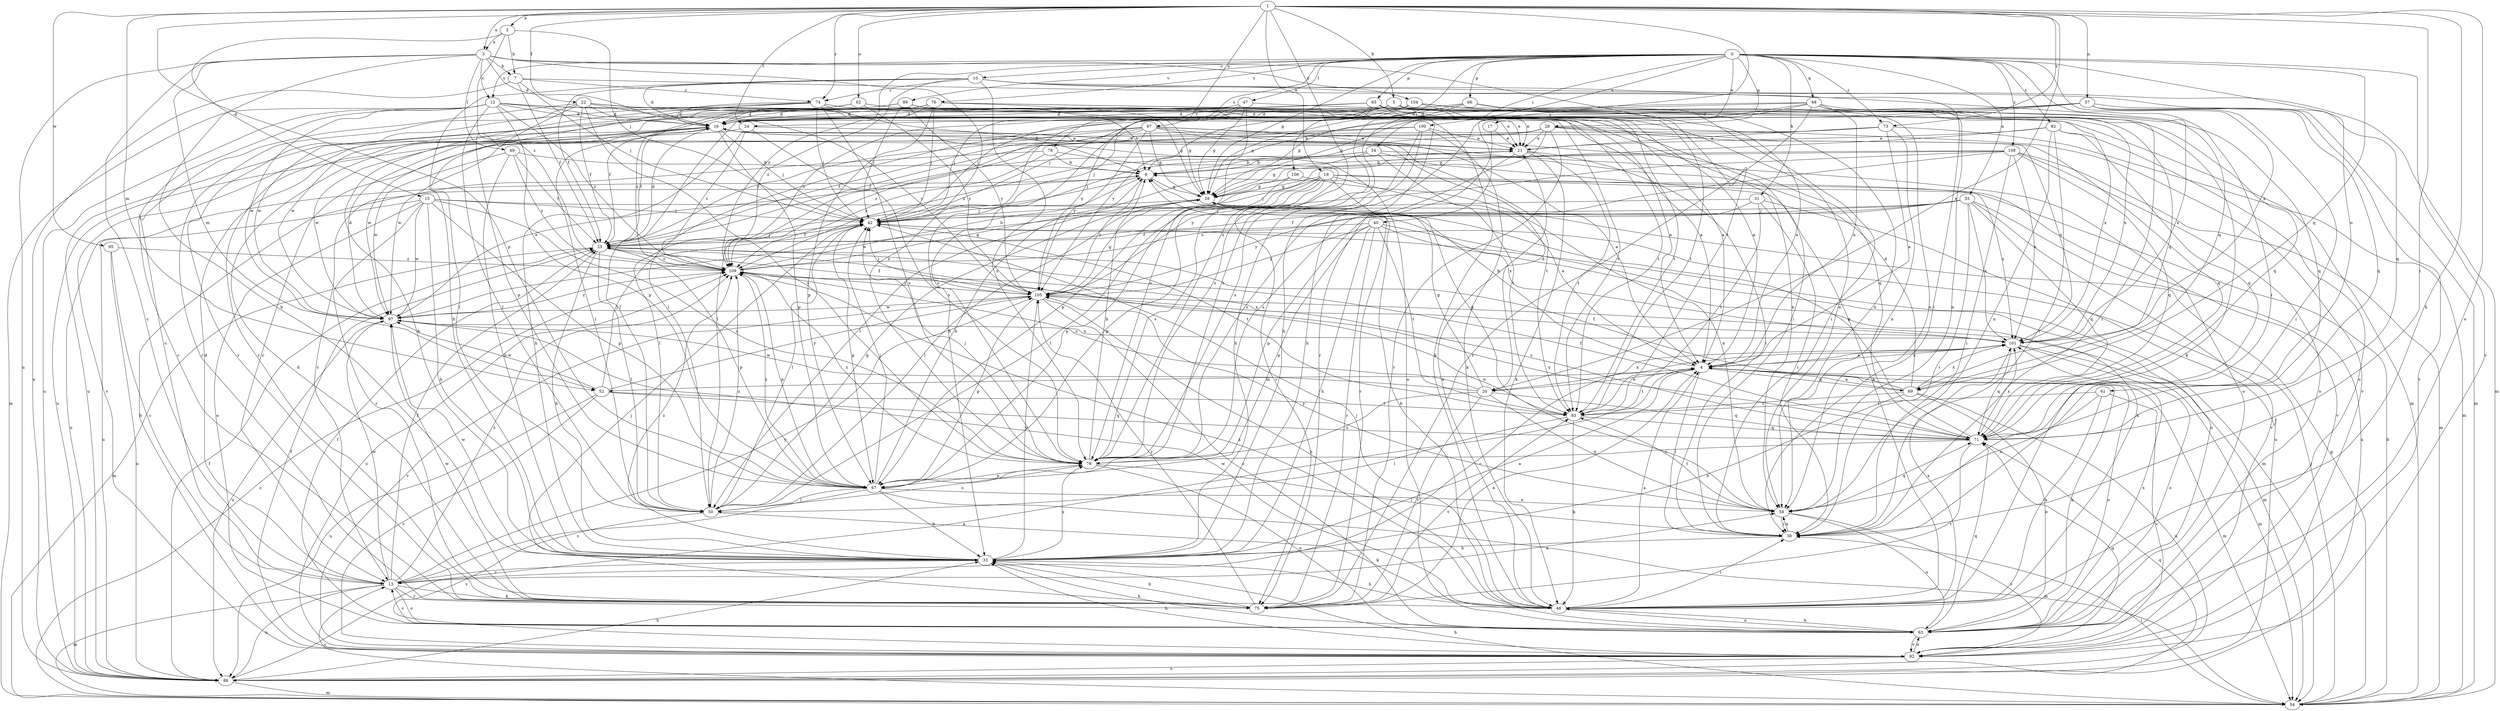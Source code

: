 strict digraph  {
0;
1;
2;
3;
4;
5;
7;
8;
10;
12;
13;
15;
16;
17;
19;
20;
21;
22;
24;
25;
28;
29;
31;
33;
34;
38;
40;
42;
46;
47;
49;
50;
52;
54;
55;
57;
58;
61;
62;
63;
65;
66;
67;
68;
69;
71;
73;
74;
75;
76;
78;
79;
82;
83;
87;
88;
89;
92;
95;
97;
100;
101;
104;
105;
106;
108;
109;
0 -> 10  [label=c];
0 -> 12  [label=c];
0 -> 17  [label=e];
0 -> 28  [label=g];
0 -> 29  [label=g];
0 -> 31  [label=h];
0 -> 34  [label=i];
0 -> 38  [label=i];
0 -> 47  [label=l];
0 -> 55  [label=n];
0 -> 61  [label=o];
0 -> 65  [label=p];
0 -> 66  [label=p];
0 -> 68  [label=q];
0 -> 69  [label=q];
0 -> 73  [label=r];
0 -> 76  [label=s];
0 -> 78  [label=s];
0 -> 82  [label=t];
0 -> 89  [label=v];
0 -> 92  [label=v];
0 -> 100  [label=x];
0 -> 101  [label=x];
0 -> 106  [label=z];
0 -> 108  [label=z];
0 -> 109  [label=z];
1 -> 2  [label=a];
1 -> 3  [label=a];
1 -> 5  [label=b];
1 -> 19  [label=e];
1 -> 20  [label=e];
1 -> 22  [label=f];
1 -> 24  [label=f];
1 -> 38  [label=i];
1 -> 40  [label=j];
1 -> 46  [label=k];
1 -> 52  [label=m];
1 -> 57  [label=n];
1 -> 62  [label=o];
1 -> 63  [label=o];
1 -> 67  [label=p];
1 -> 73  [label=r];
1 -> 74  [label=r];
1 -> 79  [label=s];
1 -> 87  [label=u];
1 -> 95  [label=w];
2 -> 3  [label=a];
2 -> 7  [label=b];
2 -> 15  [label=d];
2 -> 42  [label=j];
2 -> 109  [label=z];
3 -> 7  [label=b];
3 -> 12  [label=c];
3 -> 13  [label=c];
3 -> 16  [label=d];
3 -> 33  [label=h];
3 -> 49  [label=l];
3 -> 52  [label=m];
3 -> 79  [label=s];
3 -> 83  [label=t];
3 -> 88  [label=u];
3 -> 104  [label=y];
4 -> 8  [label=b];
4 -> 20  [label=e];
4 -> 38  [label=i];
4 -> 52  [label=m];
4 -> 54  [label=m];
4 -> 63  [label=o];
4 -> 69  [label=q];
4 -> 83  [label=t];
4 -> 101  [label=x];
5 -> 16  [label=d];
5 -> 24  [label=f];
5 -> 58  [label=n];
5 -> 69  [label=q];
5 -> 79  [label=s];
5 -> 83  [label=t];
5 -> 109  [label=z];
7 -> 25  [label=f];
7 -> 42  [label=j];
7 -> 69  [label=q];
7 -> 74  [label=r];
7 -> 88  [label=u];
8 -> 29  [label=g];
8 -> 50  [label=l];
8 -> 88  [label=u];
8 -> 105  [label=y];
10 -> 16  [label=d];
10 -> 25  [label=f];
10 -> 33  [label=h];
10 -> 38  [label=i];
10 -> 54  [label=m];
10 -> 71  [label=q];
10 -> 74  [label=r];
10 -> 79  [label=s];
10 -> 109  [label=z];
12 -> 4  [label=a];
12 -> 16  [label=d];
12 -> 21  [label=e];
12 -> 29  [label=g];
12 -> 50  [label=l];
12 -> 54  [label=m];
12 -> 67  [label=p];
12 -> 75  [label=r];
12 -> 83  [label=t];
12 -> 88  [label=u];
12 -> 97  [label=w];
12 -> 109  [label=z];
13 -> 16  [label=d];
13 -> 25  [label=f];
13 -> 46  [label=k];
13 -> 54  [label=m];
13 -> 58  [label=n];
13 -> 63  [label=o];
13 -> 75  [label=r];
13 -> 88  [label=u];
13 -> 97  [label=w];
13 -> 105  [label=y];
13 -> 109  [label=z];
15 -> 33  [label=h];
15 -> 42  [label=j];
15 -> 63  [label=o];
15 -> 67  [label=p];
15 -> 75  [label=r];
15 -> 79  [label=s];
15 -> 88  [label=u];
15 -> 97  [label=w];
15 -> 101  [label=x];
16 -> 21  [label=e];
16 -> 25  [label=f];
16 -> 42  [label=j];
16 -> 50  [label=l];
16 -> 63  [label=o];
16 -> 67  [label=p];
16 -> 92  [label=v];
16 -> 97  [label=w];
17 -> 21  [label=e];
17 -> 33  [label=h];
19 -> 4  [label=a];
19 -> 29  [label=g];
19 -> 42  [label=j];
19 -> 50  [label=l];
19 -> 67  [label=p];
19 -> 75  [label=r];
19 -> 79  [label=s];
19 -> 92  [label=v];
19 -> 97  [label=w];
19 -> 101  [label=x];
20 -> 16  [label=d];
20 -> 29  [label=g];
20 -> 58  [label=n];
20 -> 71  [label=q];
20 -> 75  [label=r];
20 -> 79  [label=s];
20 -> 97  [label=w];
20 -> 101  [label=x];
20 -> 109  [label=z];
21 -> 8  [label=b];
21 -> 38  [label=i];
21 -> 46  [label=k];
21 -> 79  [label=s];
21 -> 83  [label=t];
22 -> 13  [label=c];
22 -> 16  [label=d];
22 -> 21  [label=e];
22 -> 25  [label=f];
22 -> 58  [label=n];
22 -> 67  [label=p];
22 -> 75  [label=r];
22 -> 79  [label=s];
22 -> 105  [label=y];
24 -> 21  [label=e];
24 -> 33  [label=h];
24 -> 79  [label=s];
24 -> 88  [label=u];
24 -> 109  [label=z];
25 -> 16  [label=d];
25 -> 33  [label=h];
25 -> 42  [label=j];
25 -> 50  [label=l];
25 -> 54  [label=m];
25 -> 58  [label=n];
25 -> 67  [label=p];
25 -> 109  [label=z];
28 -> 13  [label=c];
28 -> 21  [label=e];
28 -> 67  [label=p];
28 -> 71  [label=q];
28 -> 75  [label=r];
28 -> 92  [label=v];
28 -> 101  [label=x];
28 -> 109  [label=z];
29 -> 42  [label=j];
29 -> 50  [label=l];
31 -> 38  [label=i];
31 -> 42  [label=j];
31 -> 83  [label=t];
31 -> 88  [label=u];
31 -> 105  [label=y];
33 -> 4  [label=a];
33 -> 13  [label=c];
33 -> 79  [label=s];
33 -> 97  [label=w];
33 -> 105  [label=y];
33 -> 109  [label=z];
34 -> 8  [label=b];
34 -> 29  [label=g];
34 -> 42  [label=j];
34 -> 46  [label=k];
34 -> 63  [label=o];
34 -> 83  [label=t];
38 -> 33  [label=h];
38 -> 58  [label=n];
40 -> 25  [label=f];
40 -> 33  [label=h];
40 -> 46  [label=k];
40 -> 63  [label=o];
40 -> 67  [label=p];
40 -> 75  [label=r];
40 -> 83  [label=t];
40 -> 105  [label=y];
42 -> 25  [label=f];
42 -> 50  [label=l];
42 -> 54  [label=m];
42 -> 67  [label=p];
42 -> 83  [label=t];
46 -> 4  [label=a];
46 -> 21  [label=e];
46 -> 33  [label=h];
46 -> 38  [label=i];
46 -> 42  [label=j];
46 -> 63  [label=o];
46 -> 97  [label=w];
46 -> 101  [label=x];
46 -> 109  [label=z];
47 -> 16  [label=d];
47 -> 29  [label=g];
47 -> 33  [label=h];
47 -> 79  [label=s];
47 -> 101  [label=x];
47 -> 105  [label=y];
49 -> 8  [label=b];
49 -> 25  [label=f];
49 -> 33  [label=h];
49 -> 97  [label=w];
49 -> 109  [label=z];
50 -> 29  [label=g];
50 -> 46  [label=k];
50 -> 79  [label=s];
50 -> 92  [label=v];
50 -> 109  [label=z];
52 -> 42  [label=j];
52 -> 71  [label=q];
52 -> 83  [label=t];
52 -> 88  [label=u];
52 -> 92  [label=v];
52 -> 97  [label=w];
52 -> 105  [label=y];
54 -> 8  [label=b];
54 -> 13  [label=c];
54 -> 29  [label=g];
54 -> 33  [label=h];
54 -> 38  [label=i];
54 -> 42  [label=j];
54 -> 109  [label=z];
55 -> 25  [label=f];
55 -> 38  [label=i];
55 -> 42  [label=j];
55 -> 67  [label=p];
55 -> 71  [label=q];
55 -> 88  [label=u];
55 -> 92  [label=v];
55 -> 101  [label=x];
55 -> 109  [label=z];
57 -> 8  [label=b];
57 -> 16  [label=d];
57 -> 29  [label=g];
57 -> 38  [label=i];
57 -> 50  [label=l];
57 -> 54  [label=m];
57 -> 71  [label=q];
57 -> 92  [label=v];
58 -> 38  [label=i];
58 -> 63  [label=o];
58 -> 71  [label=q];
58 -> 83  [label=t];
58 -> 92  [label=v];
58 -> 105  [label=y];
61 -> 46  [label=k];
61 -> 58  [label=n];
61 -> 83  [label=t];
61 -> 92  [label=v];
62 -> 4  [label=a];
62 -> 16  [label=d];
62 -> 83  [label=t];
62 -> 97  [label=w];
62 -> 105  [label=y];
62 -> 109  [label=z];
63 -> 4  [label=a];
63 -> 8  [label=b];
63 -> 13  [label=c];
63 -> 25  [label=f];
63 -> 33  [label=h];
63 -> 46  [label=k];
63 -> 71  [label=q];
63 -> 92  [label=v];
63 -> 101  [label=x];
65 -> 16  [label=d];
65 -> 21  [label=e];
65 -> 42  [label=j];
65 -> 71  [label=q];
65 -> 75  [label=r];
65 -> 97  [label=w];
65 -> 101  [label=x];
65 -> 105  [label=y];
66 -> 4  [label=a];
66 -> 16  [label=d];
66 -> 29  [label=g];
66 -> 71  [label=q];
66 -> 79  [label=s];
67 -> 8  [label=b];
67 -> 13  [label=c];
67 -> 33  [label=h];
67 -> 42  [label=j];
67 -> 50  [label=l];
67 -> 54  [label=m];
67 -> 58  [label=n];
67 -> 109  [label=z];
68 -> 4  [label=a];
68 -> 16  [label=d];
68 -> 29  [label=g];
68 -> 33  [label=h];
68 -> 38  [label=i];
68 -> 42  [label=j];
68 -> 46  [label=k];
68 -> 58  [label=n];
68 -> 75  [label=r];
68 -> 101  [label=x];
69 -> 4  [label=a];
69 -> 16  [label=d];
69 -> 25  [label=f];
69 -> 33  [label=h];
69 -> 63  [label=o];
69 -> 83  [label=t];
69 -> 88  [label=u];
69 -> 101  [label=x];
71 -> 25  [label=f];
71 -> 29  [label=g];
71 -> 75  [label=r];
71 -> 79  [label=s];
71 -> 101  [label=x];
71 -> 105  [label=y];
71 -> 109  [label=z];
73 -> 4  [label=a];
73 -> 21  [label=e];
73 -> 25  [label=f];
73 -> 54  [label=m];
73 -> 58  [label=n];
73 -> 97  [label=w];
74 -> 4  [label=a];
74 -> 8  [label=b];
74 -> 16  [label=d];
74 -> 33  [label=h];
74 -> 38  [label=i];
74 -> 42  [label=j];
74 -> 50  [label=l];
74 -> 75  [label=r];
74 -> 79  [label=s];
75 -> 4  [label=a];
75 -> 16  [label=d];
75 -> 33  [label=h];
75 -> 42  [label=j];
75 -> 83  [label=t];
75 -> 97  [label=w];
75 -> 105  [label=y];
76 -> 16  [label=d];
76 -> 29  [label=g];
76 -> 42  [label=j];
76 -> 50  [label=l];
76 -> 54  [label=m];
76 -> 58  [label=n];
76 -> 67  [label=p];
76 -> 88  [label=u];
78 -> 8  [label=b];
78 -> 13  [label=c];
78 -> 75  [label=r];
78 -> 109  [label=z];
79 -> 8  [label=b];
79 -> 38  [label=i];
79 -> 42  [label=j];
79 -> 63  [label=o];
79 -> 67  [label=p];
79 -> 109  [label=z];
82 -> 21  [label=e];
82 -> 29  [label=g];
82 -> 38  [label=i];
82 -> 58  [label=n];
82 -> 63  [label=o];
82 -> 71  [label=q];
83 -> 29  [label=g];
83 -> 46  [label=k];
83 -> 50  [label=l];
83 -> 71  [label=q];
87 -> 4  [label=a];
87 -> 21  [label=e];
87 -> 25  [label=f];
87 -> 29  [label=g];
87 -> 42  [label=j];
87 -> 71  [label=q];
87 -> 83  [label=t];
87 -> 97  [label=w];
87 -> 105  [label=y];
87 -> 109  [label=z];
88 -> 4  [label=a];
88 -> 25  [label=f];
88 -> 33  [label=h];
88 -> 54  [label=m];
88 -> 71  [label=q];
89 -> 4  [label=a];
89 -> 8  [label=b];
89 -> 16  [label=d];
89 -> 25  [label=f];
89 -> 42  [label=j];
89 -> 46  [label=k];
89 -> 75  [label=r];
89 -> 105  [label=y];
92 -> 8  [label=b];
92 -> 25  [label=f];
92 -> 33  [label=h];
92 -> 63  [label=o];
92 -> 71  [label=q];
92 -> 88  [label=u];
92 -> 109  [label=z];
95 -> 13  [label=c];
95 -> 88  [label=u];
95 -> 109  [label=z];
97 -> 16  [label=d];
97 -> 21  [label=e];
97 -> 88  [label=u];
97 -> 101  [label=x];
97 -> 109  [label=z];
100 -> 21  [label=e];
100 -> 25  [label=f];
100 -> 33  [label=h];
100 -> 46  [label=k];
100 -> 50  [label=l];
100 -> 79  [label=s];
101 -> 4  [label=a];
101 -> 13  [label=c];
101 -> 54  [label=m];
101 -> 63  [label=o];
101 -> 71  [label=q];
104 -> 16  [label=d];
104 -> 38  [label=i];
104 -> 42  [label=j];
104 -> 58  [label=n];
104 -> 79  [label=s];
104 -> 83  [label=t];
105 -> 25  [label=f];
105 -> 29  [label=g];
105 -> 42  [label=j];
105 -> 46  [label=k];
105 -> 54  [label=m];
105 -> 63  [label=o];
105 -> 67  [label=p];
105 -> 92  [label=v];
105 -> 97  [label=w];
106 -> 29  [label=g];
106 -> 58  [label=n];
106 -> 67  [label=p];
108 -> 8  [label=b];
108 -> 38  [label=i];
108 -> 50  [label=l];
108 -> 54  [label=m];
108 -> 63  [label=o];
108 -> 71  [label=q];
108 -> 79  [label=s];
108 -> 101  [label=x];
108 -> 105  [label=y];
109 -> 8  [label=b];
109 -> 29  [label=g];
109 -> 67  [label=p];
109 -> 101  [label=x];
109 -> 105  [label=y];
}
